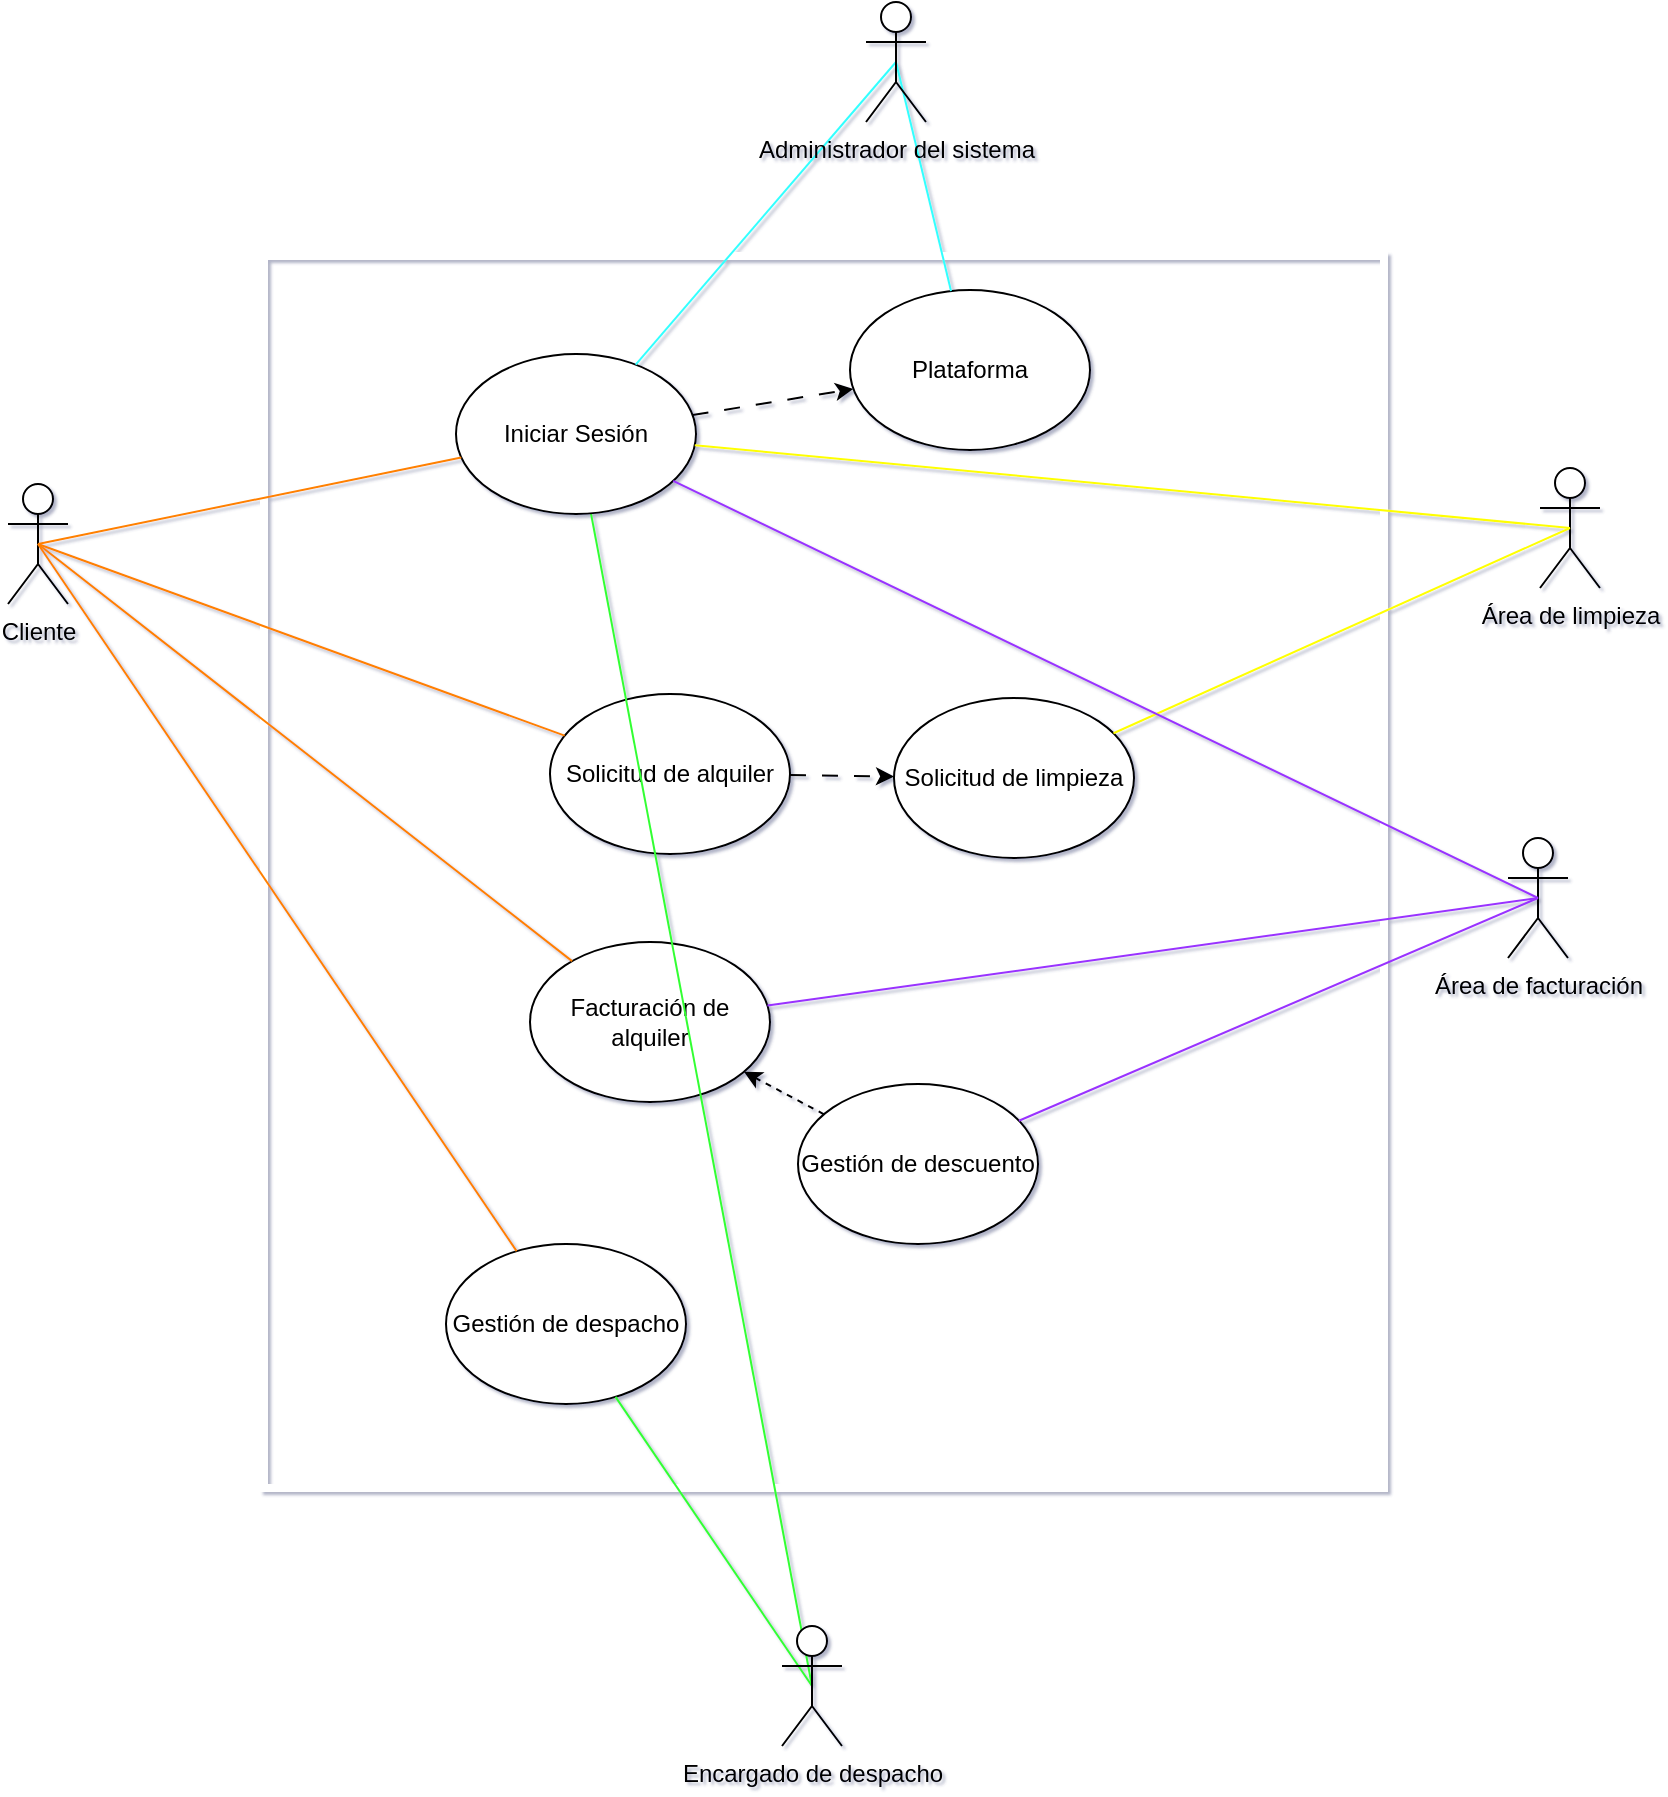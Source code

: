 <mxfile version="23.0.2" type="device">
  <diagram name="Página-1" id="M7xr3wcyRH4fqapJd69M">
    <mxGraphModel dx="1450" dy="1029" grid="0" gridSize="10" guides="1" tooltips="1" connect="1" arrows="1" fold="1" page="0" pageScale="1" pageWidth="827" pageHeight="1169" background="none" math="0" shadow="1">
      <root>
        <mxCell id="0" />
        <mxCell id="1" parent="0" />
        <mxCell id="8EH5IGFYuP0Oyn6NS1UA-30" value="" style="rounded=0;whiteSpace=wrap;html=1;fillColor=none;strokeColor=#FFFFFF;strokeWidth=4;" parent="1" vertex="1">
          <mxGeometry x="121" y="8" width="560" height="616" as="geometry" />
        </mxCell>
        <mxCell id="8EH5IGFYuP0Oyn6NS1UA-1" value="Solicitud de alquiler" style="ellipse;whiteSpace=wrap;html=1;" parent="1" vertex="1">
          <mxGeometry x="264" y="227" width="120" height="80" as="geometry" />
        </mxCell>
        <mxCell id="8EH5IGFYuP0Oyn6NS1UA-2" value="Solicitud de limpieza" style="ellipse;whiteSpace=wrap;html=1;" parent="1" vertex="1">
          <mxGeometry x="436" y="229" width="120" height="80" as="geometry" />
        </mxCell>
        <mxCell id="8EH5IGFYuP0Oyn6NS1UA-9" value="" style="rounded=0;orthogonalLoop=1;jettySize=auto;html=1;dashed=1;" parent="1" source="8EH5IGFYuP0Oyn6NS1UA-3" target="8EH5IGFYuP0Oyn6NS1UA-4" edge="1">
          <mxGeometry relative="1" as="geometry" />
        </mxCell>
        <mxCell id="8EH5IGFYuP0Oyn6NS1UA-3" value="Gestión de descuento" style="ellipse;whiteSpace=wrap;html=1;" parent="1" vertex="1">
          <mxGeometry x="388" y="422" width="120" height="80" as="geometry" />
        </mxCell>
        <mxCell id="8EH5IGFYuP0Oyn6NS1UA-4" value="Facturación de alquiler" style="ellipse;whiteSpace=wrap;html=1;" parent="1" vertex="1">
          <mxGeometry x="254" y="351" width="120" height="80" as="geometry" />
        </mxCell>
        <mxCell id="8EH5IGFYuP0Oyn6NS1UA-13" value="Cliente" style="shape=umlActor;verticalLabelPosition=bottom;verticalAlign=top;html=1;outlineConnect=0;" parent="1" vertex="1">
          <mxGeometry x="-7" y="122" width="30" height="60" as="geometry" />
        </mxCell>
        <mxCell id="8EH5IGFYuP0Oyn6NS1UA-16" value="Gestión de despacho" style="ellipse;whiteSpace=wrap;html=1;" parent="1" vertex="1">
          <mxGeometry x="212" y="502" width="120" height="80" as="geometry" />
        </mxCell>
        <mxCell id="8EH5IGFYuP0Oyn6NS1UA-19" value="Área de limpieza" style="shape=umlActor;verticalLabelPosition=bottom;verticalAlign=top;html=1;outlineConnect=0;" parent="1" vertex="1">
          <mxGeometry x="759" y="114" width="30" height="60" as="geometry" />
        </mxCell>
        <mxCell id="8EH5IGFYuP0Oyn6NS1UA-20" value="" style="endArrow=none;html=1;rounded=0;entryX=0.5;entryY=0.5;entryDx=0;entryDy=0;entryPerimeter=0;strokeColor=#FFFF00;" parent="1" source="8EH5IGFYuP0Oyn6NS1UA-2" target="8EH5IGFYuP0Oyn6NS1UA-19" edge="1">
          <mxGeometry width="50" height="50" relative="1" as="geometry">
            <mxPoint x="558" y="275" as="sourcePoint" />
            <mxPoint x="608" y="225" as="targetPoint" />
          </mxGeometry>
        </mxCell>
        <mxCell id="8EH5IGFYuP0Oyn6NS1UA-21" value="" style="endArrow=none;html=1;rounded=0;exitX=0.5;exitY=0.5;exitDx=0;exitDy=0;exitPerimeter=0;strokeColor=#FF8000;" parent="1" source="8EH5IGFYuP0Oyn6NS1UA-13" target="8EH5IGFYuP0Oyn6NS1UA-4" edge="1">
          <mxGeometry width="50" height="50" relative="1" as="geometry">
            <mxPoint x="558" y="275" as="sourcePoint" />
            <mxPoint x="279.595" y="292.48" as="targetPoint" />
          </mxGeometry>
        </mxCell>
        <mxCell id="8EH5IGFYuP0Oyn6NS1UA-22" value="" style="endArrow=none;html=1;rounded=0;exitX=0.5;exitY=0.5;exitDx=0;exitDy=0;exitPerimeter=0;strokeColor=#FF8000;" parent="1" source="8EH5IGFYuP0Oyn6NS1UA-13" target="8EH5IGFYuP0Oyn6NS1UA-1" edge="1">
          <mxGeometry width="50" height="50" relative="1" as="geometry">
            <mxPoint x="128" y="187" as="sourcePoint" />
            <mxPoint x="221" y="340" as="targetPoint" />
          </mxGeometry>
        </mxCell>
        <mxCell id="8EH5IGFYuP0Oyn6NS1UA-23" value="Área de facturación" style="shape=umlActor;verticalLabelPosition=bottom;verticalAlign=top;html=1;outlineConnect=0;" parent="1" vertex="1">
          <mxGeometry x="743" y="299" width="30" height="60" as="geometry" />
        </mxCell>
        <mxCell id="EemuT5XTlh5xnBEi4JDt-1" value="" style="endArrow=none;html=1;rounded=0;entryX=0.5;entryY=0.5;entryDx=0;entryDy=0;entryPerimeter=0;strokeColor=#33FF33;" parent="1" source="8EH5IGFYuP0Oyn6NS1UA-33" target="8EH5IGFYuP0Oyn6NS1UA-15" edge="1">
          <mxGeometry width="50" height="50" relative="1" as="geometry">
            <mxPoint x="413" y="578" as="sourcePoint" />
            <mxPoint x="407" y="703" as="targetPoint" />
          </mxGeometry>
        </mxCell>
        <mxCell id="8EH5IGFYuP0Oyn6NS1UA-26" value="" style="endArrow=none;html=1;rounded=0;entryX=0.5;entryY=0.5;entryDx=0;entryDy=0;entryPerimeter=0;strokeColor=#9933FF;" parent="1" source="8EH5IGFYuP0Oyn6NS1UA-4" target="8EH5IGFYuP0Oyn6NS1UA-23" edge="1">
          <mxGeometry width="50" height="50" relative="1" as="geometry">
            <mxPoint x="560" y="210" as="sourcePoint" />
            <mxPoint x="753" y="133" as="targetPoint" />
          </mxGeometry>
        </mxCell>
        <mxCell id="8EH5IGFYuP0Oyn6NS1UA-27" value="" style="endArrow=none;html=1;rounded=0;entryX=0.5;entryY=0.5;entryDx=0;entryDy=0;entryPerimeter=0;strokeColor=#33FF33;" parent="1" source="8EH5IGFYuP0Oyn6NS1UA-16" target="8EH5IGFYuP0Oyn6NS1UA-15" edge="1">
          <mxGeometry width="50" height="50" relative="1" as="geometry">
            <mxPoint x="570" y="220" as="sourcePoint" />
            <mxPoint x="763" y="143" as="targetPoint" />
          </mxGeometry>
        </mxCell>
        <mxCell id="8EH5IGFYuP0Oyn6NS1UA-28" value="" style="endArrow=none;html=1;rounded=0;exitX=0.5;exitY=0.5;exitDx=0;exitDy=0;exitPerimeter=0;strokeColor=#FF8000;" parent="1" source="8EH5IGFYuP0Oyn6NS1UA-13" target="8EH5IGFYuP0Oyn6NS1UA-16" edge="1">
          <mxGeometry width="50" height="50" relative="1" as="geometry">
            <mxPoint x="128" y="187" as="sourcePoint" />
            <mxPoint x="221" y="340" as="targetPoint" />
          </mxGeometry>
        </mxCell>
        <mxCell id="8EH5IGFYuP0Oyn6NS1UA-32" value="" style="endArrow=classic;html=1;rounded=0;dashed=1;dashPattern=8 8;" parent="1" source="8EH5IGFYuP0Oyn6NS1UA-1" target="8EH5IGFYuP0Oyn6NS1UA-2" edge="1">
          <mxGeometry width="50" height="50" relative="1" as="geometry">
            <mxPoint x="487" y="226" as="sourcePoint" />
            <mxPoint x="359.116" y="214.32" as="targetPoint" />
          </mxGeometry>
        </mxCell>
        <mxCell id="8EH5IGFYuP0Oyn6NS1UA-33" value="Iniciar Sesión" style="ellipse;whiteSpace=wrap;html=1;" parent="1" vertex="1">
          <mxGeometry x="217" y="57" width="120" height="80" as="geometry" />
        </mxCell>
        <mxCell id="EemuT5XTlh5xnBEi4JDt-3" value="Plataforma" style="ellipse;whiteSpace=wrap;html=1;" parent="1" vertex="1">
          <mxGeometry x="414" y="25" width="120" height="80" as="geometry" />
        </mxCell>
        <mxCell id="EemuT5XTlh5xnBEi4JDt-5" value="" style="endArrow=none;html=1;rounded=0;entryX=0.5;entryY=0.5;entryDx=0;entryDy=0;entryPerimeter=0;strokeColor=#33FFFF;" parent="1" source="EemuT5XTlh5xnBEi4JDt-3" target="EemuT5XTlh5xnBEi4JDt-4" edge="1">
          <mxGeometry width="50" height="50" relative="1" as="geometry">
            <mxPoint x="556" y="257" as="sourcePoint" />
            <mxPoint x="784" y="154" as="targetPoint" />
          </mxGeometry>
        </mxCell>
        <mxCell id="EemuT5XTlh5xnBEi4JDt-6" value="" style="endArrow=none;html=1;rounded=0;entryX=0.5;entryY=0.5;entryDx=0;entryDy=0;entryPerimeter=0;strokeColor=#33FFFF;" parent="1" source="8EH5IGFYuP0Oyn6NS1UA-33" target="EemuT5XTlh5xnBEi4JDt-4" edge="1">
          <mxGeometry width="50" height="50" relative="1" as="geometry">
            <mxPoint x="456" y="72" as="sourcePoint" />
            <mxPoint x="449" y="-49" as="targetPoint" />
          </mxGeometry>
        </mxCell>
        <mxCell id="EemuT5XTlh5xnBEi4JDt-7" value="" style="endArrow=none;html=1;rounded=0;exitX=0.5;exitY=0.5;exitDx=0;exitDy=0;exitPerimeter=0;strokeColor=#FF8000;" parent="1" source="8EH5IGFYuP0Oyn6NS1UA-13" target="8EH5IGFYuP0Oyn6NS1UA-33" edge="1">
          <mxGeometry width="50" height="50" relative="1" as="geometry">
            <mxPoint x="33" y="167" as="sourcePoint" />
            <mxPoint x="281" y="258" as="targetPoint" />
          </mxGeometry>
        </mxCell>
        <mxCell id="8EH5IGFYuP0Oyn6NS1UA-15" value="Encargado de despacho" style="shape=umlActor;verticalLabelPosition=bottom;verticalAlign=top;html=1;outlineConnect=0;" parent="1" vertex="1">
          <mxGeometry x="380" y="693" width="30" height="60" as="geometry" />
        </mxCell>
        <mxCell id="EemuT5XTlh5xnBEi4JDt-4" value="Administrador del sistema" style="shape=umlActor;verticalLabelPosition=bottom;verticalAlign=top;html=1;outlineConnect=0;" parent="1" vertex="1">
          <mxGeometry x="422" y="-119" width="30" height="60" as="geometry" />
        </mxCell>
        <mxCell id="EemuT5XTlh5xnBEi4JDt-8" value="" style="endArrow=none;html=1;rounded=0;entryX=0.5;entryY=0.5;entryDx=0;entryDy=0;entryPerimeter=0;strokeColor=#9933FF;" parent="1" source="8EH5IGFYuP0Oyn6NS1UA-33" target="8EH5IGFYuP0Oyn6NS1UA-23" edge="1">
          <mxGeometry width="50" height="50" relative="1" as="geometry">
            <mxPoint x="383" y="393" as="sourcePoint" />
            <mxPoint x="768" y="339" as="targetPoint" />
          </mxGeometry>
        </mxCell>
        <mxCell id="EemuT5XTlh5xnBEi4JDt-9" value="" style="endArrow=none;html=1;rounded=0;entryX=0.5;entryY=0.5;entryDx=0;entryDy=0;entryPerimeter=0;strokeColor=#9933FF;" parent="1" source="8EH5IGFYuP0Oyn6NS1UA-3" target="8EH5IGFYuP0Oyn6NS1UA-23" edge="1">
          <mxGeometry width="50" height="50" relative="1" as="geometry">
            <mxPoint x="383" y="393" as="sourcePoint" />
            <mxPoint x="768" y="339" as="targetPoint" />
          </mxGeometry>
        </mxCell>
        <mxCell id="EemuT5XTlh5xnBEi4JDt-10" value="" style="endArrow=classic;html=1;rounded=0;dashed=1;dashPattern=8 8;" parent="1" source="8EH5IGFYuP0Oyn6NS1UA-33" target="EemuT5XTlh5xnBEi4JDt-3" edge="1">
          <mxGeometry width="50" height="50" relative="1" as="geometry">
            <mxPoint x="394" y="278" as="sourcePoint" />
            <mxPoint x="446" y="279" as="targetPoint" />
          </mxGeometry>
        </mxCell>
        <mxCell id="ghJok0T495TV72HKHVQO-1" value="" style="endArrow=none;html=1;rounded=0;entryX=0.5;entryY=0.5;entryDx=0;entryDy=0;entryPerimeter=0;strokeColor=#FFFF00;" parent="1" source="8EH5IGFYuP0Oyn6NS1UA-33" target="8EH5IGFYuP0Oyn6NS1UA-19" edge="1">
          <mxGeometry width="50" height="50" relative="1" as="geometry">
            <mxPoint x="556" y="257" as="sourcePoint" />
            <mxPoint x="784" y="154" as="targetPoint" />
          </mxGeometry>
        </mxCell>
      </root>
    </mxGraphModel>
  </diagram>
</mxfile>
